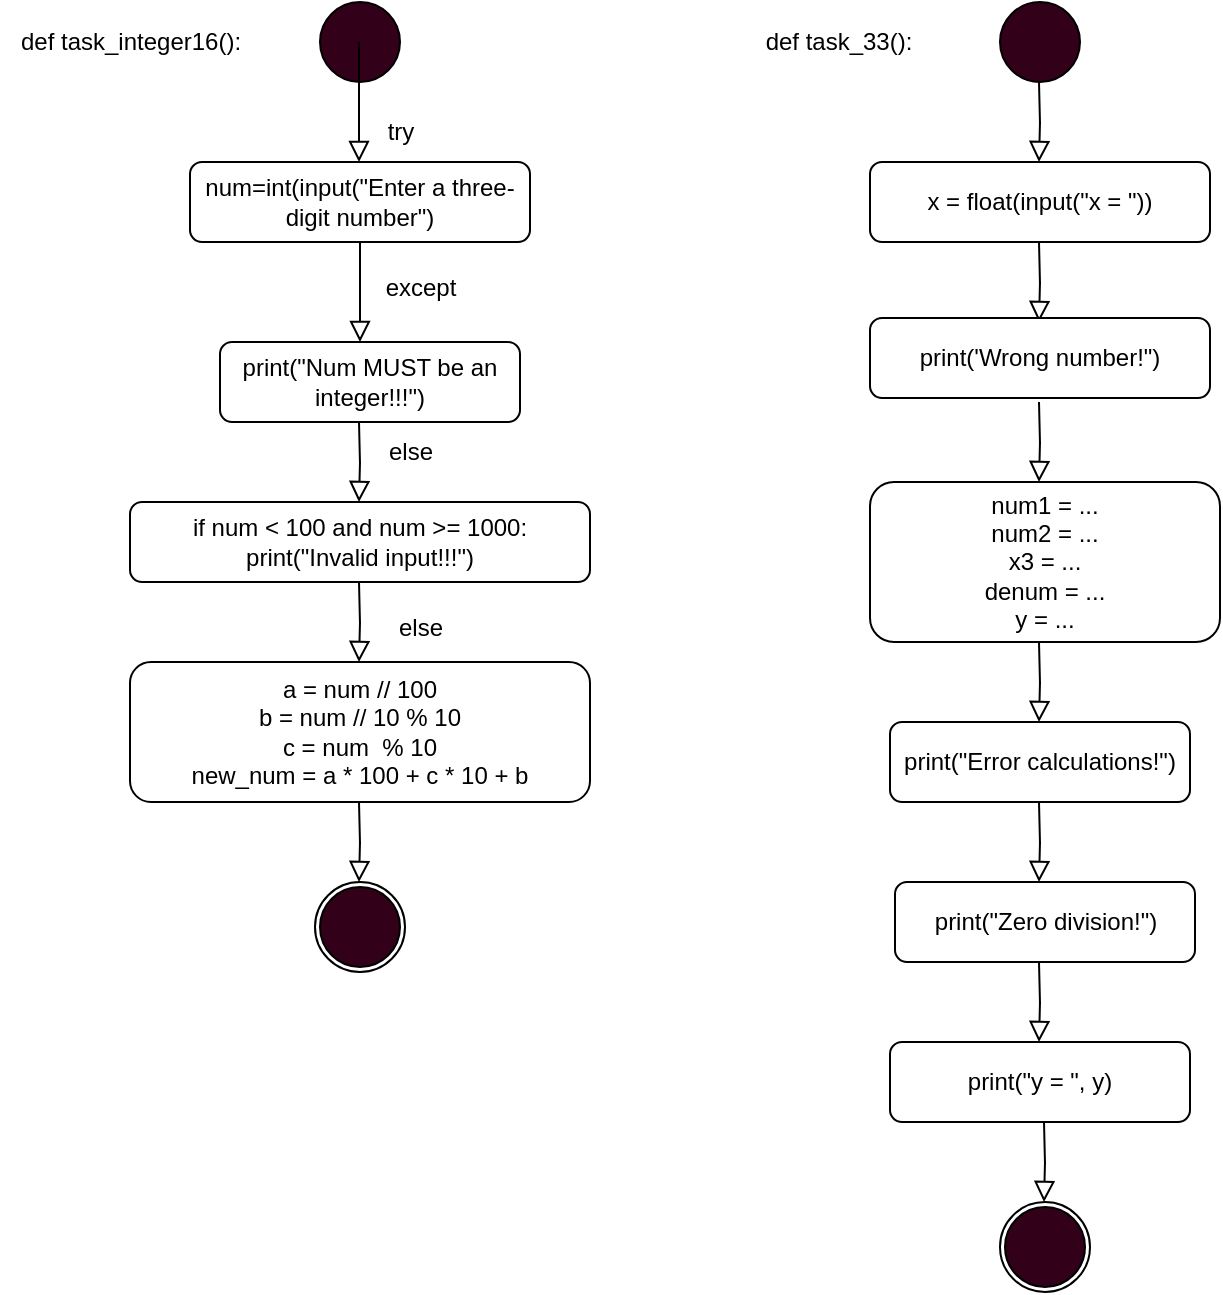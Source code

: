 <mxfile version="21.8.2" type="github">
  <diagram id="C5RBs43oDa-KdzZeNtuy" name="Page-1">
    <mxGraphModel dx="1050" dy="542" grid="1" gridSize="10" guides="1" tooltips="1" connect="1" arrows="1" fold="1" page="1" pageScale="1" pageWidth="827" pageHeight="1169" math="0" shadow="0">
      <root>
        <mxCell id="WIyWlLk6GJQsqaUBKTNV-0" />
        <mxCell id="WIyWlLk6GJQsqaUBKTNV-1" parent="WIyWlLk6GJQsqaUBKTNV-0" />
        <mxCell id="WIyWlLk6GJQsqaUBKTNV-2" value="" style="rounded=0;html=1;jettySize=auto;orthogonalLoop=1;fontSize=11;endArrow=block;endFill=0;endSize=8;strokeWidth=1;shadow=0;labelBackgroundColor=none;edgeStyle=orthogonalEdgeStyle;" parent="WIyWlLk6GJQsqaUBKTNV-1" source="WIyWlLk6GJQsqaUBKTNV-3" edge="1">
          <mxGeometry relative="1" as="geometry">
            <mxPoint x="220" y="170" as="targetPoint" />
            <Array as="points">
              <mxPoint x="220" y="130" />
              <mxPoint x="220" y="130" />
            </Array>
          </mxGeometry>
        </mxCell>
        <mxCell id="WIyWlLk6GJQsqaUBKTNV-3" value="&lt;font style=&quot;vertical-align: inherit;&quot;&gt;&lt;font style=&quot;vertical-align: inherit;&quot;&gt;num=int(input(&quot;Enter a three-digit number&quot;)&lt;/font&gt;&lt;/font&gt;" style="rounded=1;whiteSpace=wrap;html=1;fontSize=12;glass=0;strokeWidth=1;shadow=0;" parent="WIyWlLk6GJQsqaUBKTNV-1" vertex="1">
          <mxGeometry x="135" y="80" width="170" height="40" as="geometry" />
        </mxCell>
        <mxCell id="WIyWlLk6GJQsqaUBKTNV-7" value="&lt;font style=&quot;vertical-align: inherit;&quot;&gt;&lt;font style=&quot;vertical-align: inherit;&quot;&gt;print(&quot;Num MUST be an integer!!!&quot;)&lt;/font&gt;&lt;/font&gt;" style="rounded=1;whiteSpace=wrap;html=1;fontSize=12;glass=0;strokeWidth=1;shadow=0;" parent="WIyWlLk6GJQsqaUBKTNV-1" vertex="1">
          <mxGeometry x="150" y="170" width="150" height="40" as="geometry" />
        </mxCell>
        <mxCell id="WIyWlLk6GJQsqaUBKTNV-11" value="&lt;font style=&quot;vertical-align: inherit;&quot;&gt;&lt;font style=&quot;vertical-align: inherit;&quot;&gt;a = num // 100&lt;br&gt;b = num // 10 % 10&lt;br&gt;c = num&amp;nbsp; % 10&lt;br&gt;new_num = a * 100 + c * 10 + b&lt;br&gt;&lt;/font&gt;&lt;/font&gt;" style="rounded=1;whiteSpace=wrap;html=1;fontSize=12;glass=0;strokeWidth=1;shadow=0;" parent="WIyWlLk6GJQsqaUBKTNV-1" vertex="1">
          <mxGeometry x="105" y="330" width="230" height="70" as="geometry" />
        </mxCell>
        <mxCell id="WIyWlLk6GJQsqaUBKTNV-12" value="&lt;font style=&quot;vertical-align: inherit;&quot;&gt;&lt;font style=&quot;vertical-align: inherit;&quot;&gt;&lt;font style=&quot;font-size: 12px;&quot;&gt;if num &amp;lt; 100 and num &amp;gt;= 1000:&lt;br&gt;print(&quot;Invalid input!!!&quot;)&lt;/font&gt;&lt;br&gt;&lt;/font&gt;&lt;/font&gt;" style="rounded=1;whiteSpace=wrap;html=1;fontSize=12;glass=0;strokeWidth=1;shadow=0;" parent="WIyWlLk6GJQsqaUBKTNV-1" vertex="1">
          <mxGeometry x="105" y="250" width="230" height="40" as="geometry" />
        </mxCell>
        <mxCell id="p6ewdYd8Nh6OaYkcQ-SF-0" value="" style="verticalLabelPosition=bottom;verticalAlign=top;html=1;shape=mxgraph.flowchart.on-page_reference;fillColor=#33001A;" vertex="1" parent="WIyWlLk6GJQsqaUBKTNV-1">
          <mxGeometry x="200" width="40" height="40" as="geometry" />
        </mxCell>
        <mxCell id="p6ewdYd8Nh6OaYkcQ-SF-1" value="" style="rounded=0;html=1;jettySize=auto;orthogonalLoop=1;fontSize=11;endArrow=block;endFill=0;endSize=8;strokeWidth=1;shadow=0;labelBackgroundColor=none;edgeStyle=orthogonalEdgeStyle;" edge="1" parent="WIyWlLk6GJQsqaUBKTNV-1">
          <mxGeometry relative="1" as="geometry">
            <mxPoint x="219.5" y="30" as="sourcePoint" />
            <mxPoint x="219.5" y="80" as="targetPoint" />
            <Array as="points">
              <mxPoint x="219.5" y="20" />
              <mxPoint x="219.5" y="20" />
            </Array>
          </mxGeometry>
        </mxCell>
        <mxCell id="p6ewdYd8Nh6OaYkcQ-SF-3" value="" style="rounded=0;html=1;jettySize=auto;orthogonalLoop=1;fontSize=11;endArrow=block;endFill=0;endSize=8;strokeWidth=1;shadow=0;labelBackgroundColor=none;edgeStyle=orthogonalEdgeStyle;" edge="1" parent="WIyWlLk6GJQsqaUBKTNV-1">
          <mxGeometry y="20" relative="1" as="geometry">
            <mxPoint as="offset" />
            <mxPoint x="219.5" y="210" as="sourcePoint" />
            <mxPoint x="219.5" y="250" as="targetPoint" />
          </mxGeometry>
        </mxCell>
        <mxCell id="p6ewdYd8Nh6OaYkcQ-SF-5" value="" style="rounded=0;html=1;jettySize=auto;orthogonalLoop=1;fontSize=11;endArrow=block;endFill=0;endSize=8;strokeWidth=1;shadow=0;labelBackgroundColor=none;edgeStyle=orthogonalEdgeStyle;" edge="1" parent="WIyWlLk6GJQsqaUBKTNV-1">
          <mxGeometry y="20" relative="1" as="geometry">
            <mxPoint as="offset" />
            <mxPoint x="219.5" y="290" as="sourcePoint" />
            <mxPoint x="219.5" y="330" as="targetPoint" />
          </mxGeometry>
        </mxCell>
        <mxCell id="p6ewdYd8Nh6OaYkcQ-SF-7" value="" style="rounded=0;html=1;jettySize=auto;orthogonalLoop=1;fontSize=11;endArrow=block;endFill=0;endSize=8;strokeWidth=1;shadow=0;labelBackgroundColor=none;edgeStyle=orthogonalEdgeStyle;" edge="1" parent="WIyWlLk6GJQsqaUBKTNV-1">
          <mxGeometry y="20" relative="1" as="geometry">
            <mxPoint as="offset" />
            <mxPoint x="219.5" y="400" as="sourcePoint" />
            <mxPoint x="219.5" y="440" as="targetPoint" />
          </mxGeometry>
        </mxCell>
        <mxCell id="p6ewdYd8Nh6OaYkcQ-SF-9" value="" style="verticalLabelPosition=bottom;verticalAlign=top;html=1;shape=mxgraph.flowchart.on-page_reference;fillColor=#33001A;" vertex="1" parent="WIyWlLk6GJQsqaUBKTNV-1">
          <mxGeometry x="200" y="442.5" width="40" height="40" as="geometry" />
        </mxCell>
        <mxCell id="p6ewdYd8Nh6OaYkcQ-SF-10" value="" style="ellipse;whiteSpace=wrap;html=1;aspect=fixed;fillColor=none;" vertex="1" parent="WIyWlLk6GJQsqaUBKTNV-1">
          <mxGeometry x="197.5" y="440" width="45" height="45" as="geometry" />
        </mxCell>
        <mxCell id="p6ewdYd8Nh6OaYkcQ-SF-11" value="&lt;font style=&quot;vertical-align: inherit;&quot;&gt;&lt;font style=&quot;vertical-align: inherit;&quot;&gt;try&lt;/font&gt;&lt;/font&gt;" style="text;html=1;align=center;verticalAlign=middle;resizable=0;points=[];autosize=1;strokeColor=none;fillColor=none;" vertex="1" parent="WIyWlLk6GJQsqaUBKTNV-1">
          <mxGeometry x="220" y="50" width="40" height="30" as="geometry" />
        </mxCell>
        <mxCell id="p6ewdYd8Nh6OaYkcQ-SF-12" value="&lt;font style=&quot;vertical-align: inherit;&quot;&gt;&lt;font style=&quot;vertical-align: inherit;&quot;&gt;except&lt;/font&gt;&lt;/font&gt;" style="text;html=1;align=center;verticalAlign=middle;resizable=0;points=[];autosize=1;strokeColor=none;fillColor=none;" vertex="1" parent="WIyWlLk6GJQsqaUBKTNV-1">
          <mxGeometry x="220" y="128" width="60" height="30" as="geometry" />
        </mxCell>
        <mxCell id="p6ewdYd8Nh6OaYkcQ-SF-13" value="&lt;font style=&quot;vertical-align: inherit;&quot;&gt;&lt;font style=&quot;vertical-align: inherit;&quot;&gt;else&lt;/font&gt;&lt;/font&gt;" style="text;html=1;align=center;verticalAlign=middle;resizable=0;points=[];autosize=1;strokeColor=none;fillColor=none;" vertex="1" parent="WIyWlLk6GJQsqaUBKTNV-1">
          <mxGeometry x="220" y="210" width="50" height="30" as="geometry" />
        </mxCell>
        <mxCell id="p6ewdYd8Nh6OaYkcQ-SF-14" value="&lt;font style=&quot;vertical-align: inherit;&quot;&gt;&lt;font style=&quot;vertical-align: inherit;&quot;&gt;else&lt;/font&gt;&lt;/font&gt;" style="text;html=1;align=center;verticalAlign=middle;resizable=0;points=[];autosize=1;strokeColor=none;fillColor=none;" vertex="1" parent="WIyWlLk6GJQsqaUBKTNV-1">
          <mxGeometry x="225" y="298" width="50" height="30" as="geometry" />
        </mxCell>
        <mxCell id="p6ewdYd8Nh6OaYkcQ-SF-15" value="" style="verticalLabelPosition=bottom;verticalAlign=top;html=1;shape=mxgraph.flowchart.on-page_reference;fillColor=#33001A;" vertex="1" parent="WIyWlLk6GJQsqaUBKTNV-1">
          <mxGeometry x="540" width="40" height="40" as="geometry" />
        </mxCell>
        <mxCell id="p6ewdYd8Nh6OaYkcQ-SF-16" value="" style="rounded=0;html=1;jettySize=auto;orthogonalLoop=1;fontSize=11;endArrow=block;endFill=0;endSize=8;strokeWidth=1;shadow=0;labelBackgroundColor=none;edgeStyle=orthogonalEdgeStyle;" edge="1" parent="WIyWlLk6GJQsqaUBKTNV-1">
          <mxGeometry y="20" relative="1" as="geometry">
            <mxPoint as="offset" />
            <mxPoint x="559.5" y="40" as="sourcePoint" />
            <mxPoint x="559.5" y="80" as="targetPoint" />
          </mxGeometry>
        </mxCell>
        <mxCell id="p6ewdYd8Nh6OaYkcQ-SF-17" value="&lt;font style=&quot;vertical-align: inherit;&quot;&gt;&lt;font style=&quot;vertical-align: inherit;&quot;&gt;&lt;font style=&quot;vertical-align: inherit;&quot;&gt;&lt;font style=&quot;vertical-align: inherit;&quot;&gt;x = float(input(&quot;x = &quot;))&lt;/font&gt;&lt;/font&gt;&lt;/font&gt;&lt;/font&gt;" style="rounded=1;whiteSpace=wrap;html=1;fontSize=12;glass=0;strokeWidth=1;shadow=0;" vertex="1" parent="WIyWlLk6GJQsqaUBKTNV-1">
          <mxGeometry x="475" y="80" width="170" height="40" as="geometry" />
        </mxCell>
        <mxCell id="p6ewdYd8Nh6OaYkcQ-SF-18" value="" style="rounded=0;html=1;jettySize=auto;orthogonalLoop=1;fontSize=11;endArrow=block;endFill=0;endSize=8;strokeWidth=1;shadow=0;labelBackgroundColor=none;edgeStyle=orthogonalEdgeStyle;" edge="1" parent="WIyWlLk6GJQsqaUBKTNV-1">
          <mxGeometry y="20" relative="1" as="geometry">
            <mxPoint as="offset" />
            <mxPoint x="559.5" y="120" as="sourcePoint" />
            <mxPoint x="559.5" y="160" as="targetPoint" />
          </mxGeometry>
        </mxCell>
        <mxCell id="p6ewdYd8Nh6OaYkcQ-SF-19" value="&lt;font style=&quot;vertical-align: inherit;&quot;&gt;&lt;font style=&quot;vertical-align: inherit;&quot;&gt;&lt;font style=&quot;vertical-align: inherit;&quot;&gt;&lt;font style=&quot;vertical-align: inherit;&quot;&gt;&lt;font style=&quot;vertical-align: inherit;&quot;&gt;&lt;font style=&quot;vertical-align: inherit;&quot;&gt;print(&#39;Wrong number!&quot;)&lt;/font&gt;&lt;/font&gt;&lt;/font&gt;&lt;/font&gt;&lt;/font&gt;&lt;/font&gt;" style="rounded=1;whiteSpace=wrap;html=1;fontSize=12;glass=0;strokeWidth=1;shadow=0;" vertex="1" parent="WIyWlLk6GJQsqaUBKTNV-1">
          <mxGeometry x="475" y="158" width="170" height="40" as="geometry" />
        </mxCell>
        <mxCell id="p6ewdYd8Nh6OaYkcQ-SF-20" value="" style="rounded=0;html=1;jettySize=auto;orthogonalLoop=1;fontSize=11;endArrow=block;endFill=0;endSize=8;strokeWidth=1;shadow=0;labelBackgroundColor=none;edgeStyle=orthogonalEdgeStyle;" edge="1" parent="WIyWlLk6GJQsqaUBKTNV-1">
          <mxGeometry y="20" relative="1" as="geometry">
            <mxPoint as="offset" />
            <mxPoint x="559.5" y="200" as="sourcePoint" />
            <mxPoint x="559.5" y="240" as="targetPoint" />
          </mxGeometry>
        </mxCell>
        <mxCell id="p6ewdYd8Nh6OaYkcQ-SF-21" value="&lt;font style=&quot;vertical-align: inherit;&quot;&gt;&lt;font style=&quot;vertical-align: inherit;&quot;&gt;&lt;font style=&quot;vertical-align: inherit;&quot;&gt;&lt;font style=&quot;vertical-align: inherit;&quot;&gt;num1 = ... &lt;/font&gt;&lt;/font&gt;&lt;br&gt;&lt;font style=&quot;vertical-align: inherit;&quot;&gt;&lt;font style=&quot;vertical-align: inherit;&quot;&gt;num2 = ... &lt;/font&gt;&lt;/font&gt;&lt;br&gt;&lt;font style=&quot;vertical-align: inherit;&quot;&gt;&lt;font style=&quot;vertical-align: inherit;&quot;&gt;x3 = ... &lt;/font&gt;&lt;/font&gt;&lt;br&gt;&lt;font style=&quot;vertical-align: inherit;&quot;&gt;&lt;font style=&quot;vertical-align: inherit;&quot;&gt;denum = ... &lt;/font&gt;&lt;/font&gt;&lt;br&gt;&lt;font style=&quot;vertical-align: inherit;&quot;&gt;&lt;font style=&quot;vertical-align: inherit;&quot;&gt;y = ...&lt;/font&gt;&lt;/font&gt;&lt;br&gt;&lt;/font&gt;&lt;/font&gt;" style="rounded=1;whiteSpace=wrap;html=1;fontSize=12;glass=0;strokeWidth=1;shadow=0;" vertex="1" parent="WIyWlLk6GJQsqaUBKTNV-1">
          <mxGeometry x="475" y="240" width="175" height="80" as="geometry" />
        </mxCell>
        <mxCell id="p6ewdYd8Nh6OaYkcQ-SF-23" value="" style="rounded=0;html=1;jettySize=auto;orthogonalLoop=1;fontSize=11;endArrow=block;endFill=0;endSize=8;strokeWidth=1;shadow=0;labelBackgroundColor=none;edgeStyle=orthogonalEdgeStyle;" edge="1" parent="WIyWlLk6GJQsqaUBKTNV-1">
          <mxGeometry y="20" relative="1" as="geometry">
            <mxPoint as="offset" />
            <mxPoint x="559.5" y="320" as="sourcePoint" />
            <mxPoint x="559.5" y="360" as="targetPoint" />
          </mxGeometry>
        </mxCell>
        <mxCell id="p6ewdYd8Nh6OaYkcQ-SF-24" value="&lt;font style=&quot;vertical-align: inherit;&quot;&gt;&lt;font style=&quot;vertical-align: inherit;&quot;&gt;&lt;font style=&quot;vertical-align: inherit;&quot;&gt;&lt;font style=&quot;vertical-align: inherit;&quot;&gt;print(&quot;Error calculations!&quot;)&lt;/font&gt;&lt;/font&gt;&lt;/font&gt;&lt;/font&gt;" style="rounded=1;whiteSpace=wrap;html=1;fontSize=12;glass=0;strokeWidth=1;shadow=0;" vertex="1" parent="WIyWlLk6GJQsqaUBKTNV-1">
          <mxGeometry x="485" y="360" width="150" height="40" as="geometry" />
        </mxCell>
        <mxCell id="p6ewdYd8Nh6OaYkcQ-SF-25" value="" style="rounded=0;html=1;jettySize=auto;orthogonalLoop=1;fontSize=11;endArrow=block;endFill=0;endSize=8;strokeWidth=1;shadow=0;labelBackgroundColor=none;edgeStyle=orthogonalEdgeStyle;" edge="1" parent="WIyWlLk6GJQsqaUBKTNV-1">
          <mxGeometry y="20" relative="1" as="geometry">
            <mxPoint as="offset" />
            <mxPoint x="559.5" y="400" as="sourcePoint" />
            <mxPoint x="559.5" y="440" as="targetPoint" />
          </mxGeometry>
        </mxCell>
        <mxCell id="p6ewdYd8Nh6OaYkcQ-SF-26" value="&lt;font style=&quot;vertical-align: inherit;&quot;&gt;&lt;font style=&quot;vertical-align: inherit;&quot;&gt;print(&quot;Zero division!&quot;)&lt;/font&gt;&lt;/font&gt;" style="rounded=1;whiteSpace=wrap;html=1;fontSize=12;glass=0;strokeWidth=1;shadow=0;" vertex="1" parent="WIyWlLk6GJQsqaUBKTNV-1">
          <mxGeometry x="487.5" y="440" width="150" height="40" as="geometry" />
        </mxCell>
        <mxCell id="p6ewdYd8Nh6OaYkcQ-SF-27" value="" style="rounded=0;html=1;jettySize=auto;orthogonalLoop=1;fontSize=11;endArrow=block;endFill=0;endSize=8;strokeWidth=1;shadow=0;labelBackgroundColor=none;edgeStyle=orthogonalEdgeStyle;" edge="1" parent="WIyWlLk6GJQsqaUBKTNV-1">
          <mxGeometry y="20" relative="1" as="geometry">
            <mxPoint as="offset" />
            <mxPoint x="559.5" y="480" as="sourcePoint" />
            <mxPoint x="559.5" y="520" as="targetPoint" />
          </mxGeometry>
        </mxCell>
        <mxCell id="p6ewdYd8Nh6OaYkcQ-SF-28" value="&lt;font style=&quot;vertical-align: inherit;&quot;&gt;&lt;font style=&quot;vertical-align: inherit;&quot;&gt;&lt;font style=&quot;vertical-align: inherit;&quot;&gt;&lt;font style=&quot;vertical-align: inherit;&quot;&gt;print(&quot;y = &quot;, y)&lt;/font&gt;&lt;/font&gt;&lt;/font&gt;&lt;/font&gt;" style="rounded=1;whiteSpace=wrap;html=1;fontSize=12;glass=0;strokeWidth=1;shadow=0;" vertex="1" parent="WIyWlLk6GJQsqaUBKTNV-1">
          <mxGeometry x="485" y="520" width="150" height="40" as="geometry" />
        </mxCell>
        <mxCell id="p6ewdYd8Nh6OaYkcQ-SF-29" value="" style="rounded=0;html=1;jettySize=auto;orthogonalLoop=1;fontSize=11;endArrow=block;endFill=0;endSize=8;strokeWidth=1;shadow=0;labelBackgroundColor=none;edgeStyle=orthogonalEdgeStyle;" edge="1" parent="WIyWlLk6GJQsqaUBKTNV-1">
          <mxGeometry y="20" relative="1" as="geometry">
            <mxPoint as="offset" />
            <mxPoint x="562" y="560" as="sourcePoint" />
            <mxPoint x="562" y="600" as="targetPoint" />
          </mxGeometry>
        </mxCell>
        <mxCell id="p6ewdYd8Nh6OaYkcQ-SF-30" value="" style="verticalLabelPosition=bottom;verticalAlign=top;html=1;shape=mxgraph.flowchart.on-page_reference;fillColor=#33001A;" vertex="1" parent="WIyWlLk6GJQsqaUBKTNV-1">
          <mxGeometry x="542.5" y="602.5" width="40" height="40" as="geometry" />
        </mxCell>
        <mxCell id="p6ewdYd8Nh6OaYkcQ-SF-31" value="" style="ellipse;whiteSpace=wrap;html=1;aspect=fixed;fillColor=none;" vertex="1" parent="WIyWlLk6GJQsqaUBKTNV-1">
          <mxGeometry x="540" y="600" width="45" height="45" as="geometry" />
        </mxCell>
        <mxCell id="p6ewdYd8Nh6OaYkcQ-SF-32" value="&lt;font style=&quot;vertical-align: inherit;&quot;&gt;&lt;font style=&quot;vertical-align: inherit;&quot;&gt;&lt;font style=&quot;vertical-align: inherit;&quot;&gt;&lt;font style=&quot;vertical-align: inherit;&quot;&gt;&lt;font style=&quot;vertical-align: inherit;&quot;&gt;&lt;font style=&quot;vertical-align: inherit;&quot;&gt;def task_integer16():&lt;/font&gt;&lt;/font&gt;&lt;/font&gt;&lt;/font&gt;&lt;/font&gt;&lt;/font&gt;" style="text;html=1;align=center;verticalAlign=middle;resizable=0;points=[];autosize=1;strokeColor=none;fillColor=none;" vertex="1" parent="WIyWlLk6GJQsqaUBKTNV-1">
          <mxGeometry x="40" y="5" width="130" height="30" as="geometry" />
        </mxCell>
        <mxCell id="p6ewdYd8Nh6OaYkcQ-SF-33" value="&lt;font style=&quot;vertical-align: inherit;&quot;&gt;&lt;font style=&quot;vertical-align: inherit;&quot;&gt;&lt;font style=&quot;vertical-align: inherit;&quot;&gt;&lt;font style=&quot;vertical-align: inherit;&quot;&gt;&lt;font style=&quot;vertical-align: inherit;&quot;&gt;&lt;font style=&quot;vertical-align: inherit;&quot;&gt;def task_33():&lt;/font&gt;&lt;/font&gt;&lt;/font&gt;&lt;/font&gt;&lt;/font&gt;&lt;/font&gt;" style="text;html=1;align=center;verticalAlign=middle;resizable=0;points=[];autosize=1;strokeColor=none;fillColor=none;" vertex="1" parent="WIyWlLk6GJQsqaUBKTNV-1">
          <mxGeometry x="409" y="5" width="100" height="30" as="geometry" />
        </mxCell>
      </root>
    </mxGraphModel>
  </diagram>
</mxfile>
